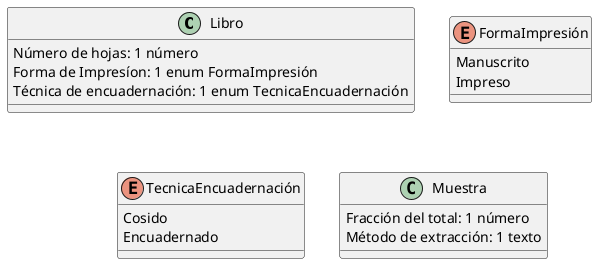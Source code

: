 @startuml
class Libro{
Número de hojas: 1 número
Forma de Impresíon: 1 enum FormaImpresión
Técnica de encuadernación: 1 enum TecnicaEncuadernación
}
enum FormaImpresión{
Manuscrito
Impreso
}
enum TecnicaEncuadernación{
Cosido 
Encuadernado
}
class Muestra{
Fracción del total: 1 número
Método de extracción: 1 texto
}

@enduml
